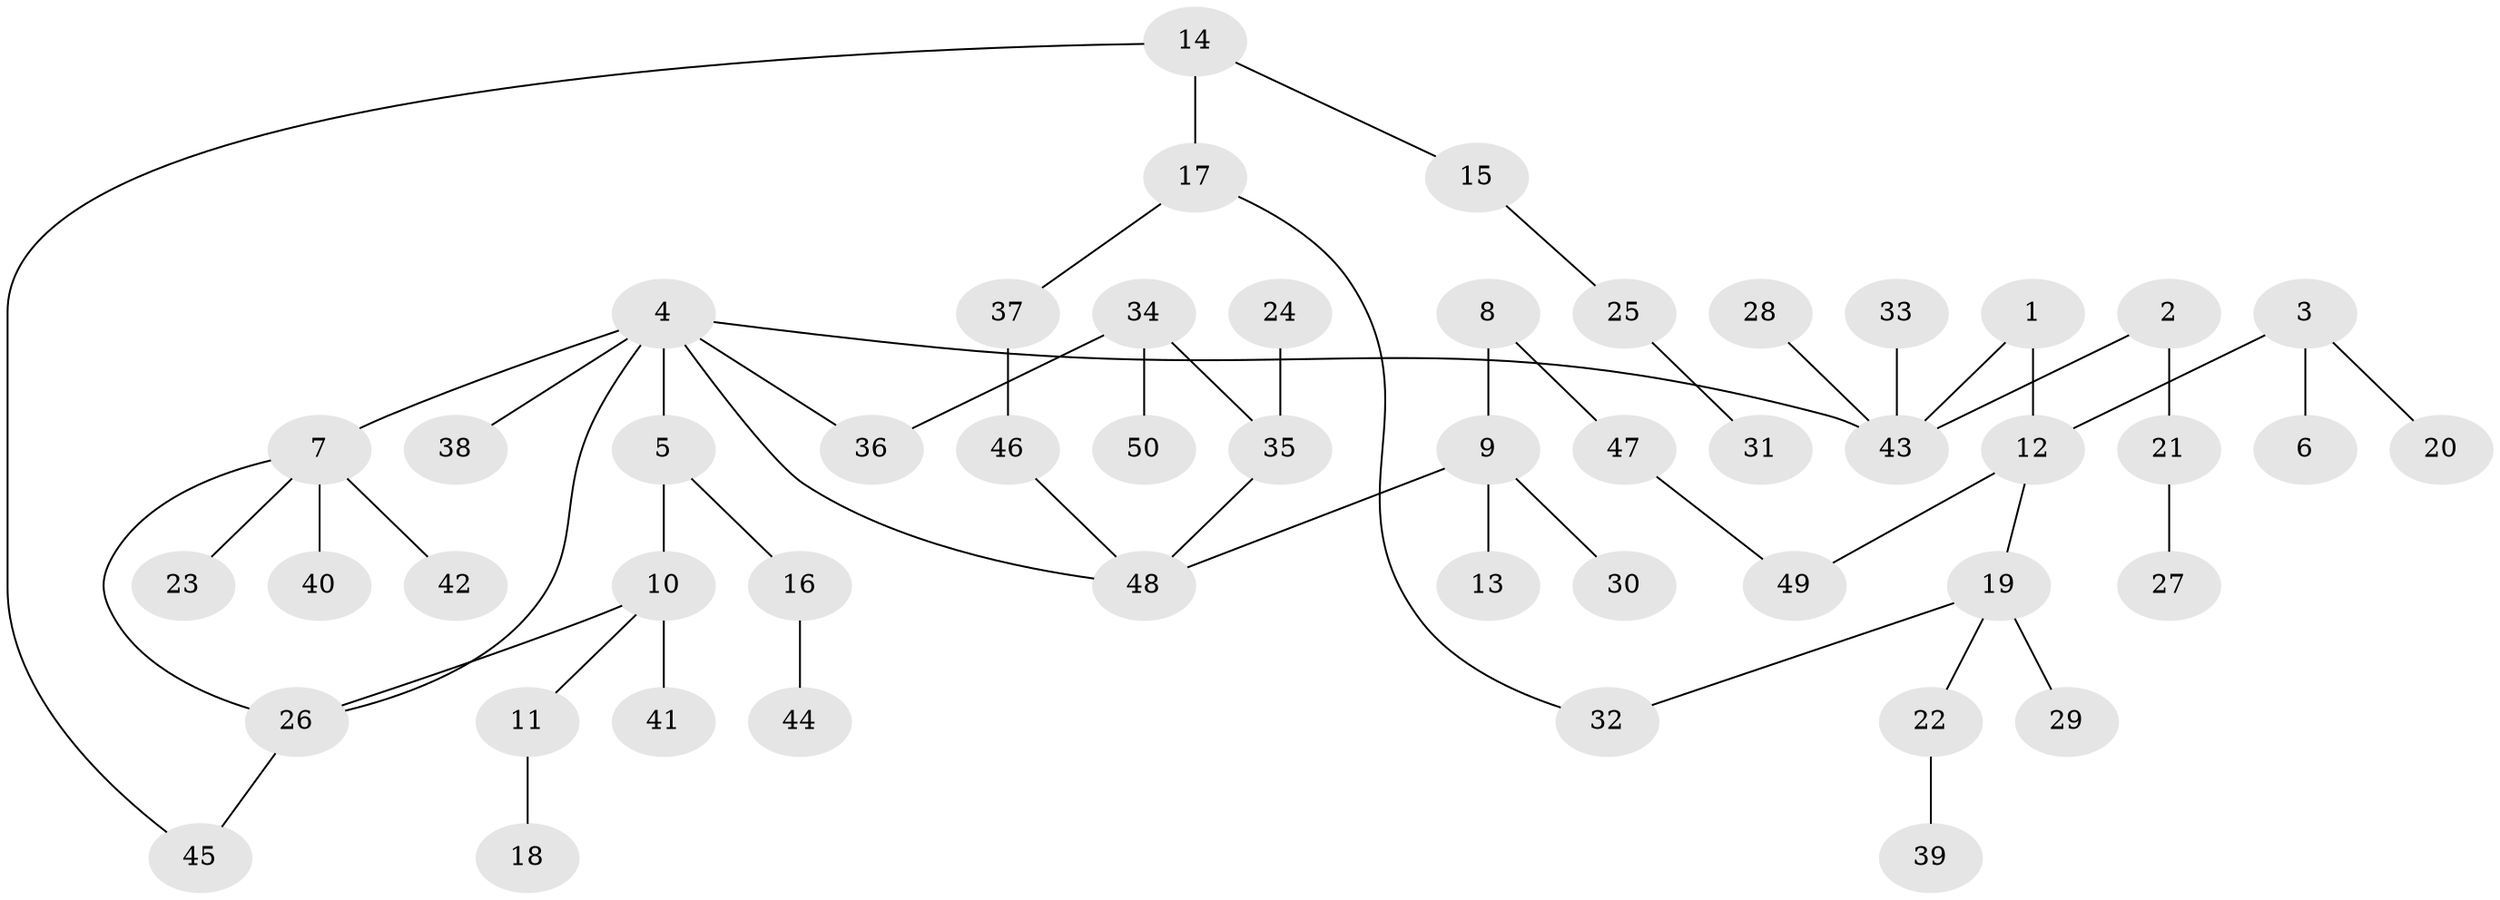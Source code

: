 // original degree distribution, {5: 0.04040404040404041, 4: 0.06060606060606061, 7: 0.020202020202020204, 2: 0.29292929292929293, 6: 0.020202020202020204, 3: 0.12121212121212122, 1: 0.4444444444444444}
// Generated by graph-tools (version 1.1) at 2025/01/03/09/25 03:01:11]
// undirected, 50 vertices, 55 edges
graph export_dot {
graph [start="1"]
  node [color=gray90,style=filled];
  1;
  2;
  3;
  4;
  5;
  6;
  7;
  8;
  9;
  10;
  11;
  12;
  13;
  14;
  15;
  16;
  17;
  18;
  19;
  20;
  21;
  22;
  23;
  24;
  25;
  26;
  27;
  28;
  29;
  30;
  31;
  32;
  33;
  34;
  35;
  36;
  37;
  38;
  39;
  40;
  41;
  42;
  43;
  44;
  45;
  46;
  47;
  48;
  49;
  50;
  1 -- 12 [weight=1.0];
  1 -- 43 [weight=1.0];
  2 -- 21 [weight=1.0];
  2 -- 43 [weight=1.0];
  3 -- 6 [weight=1.0];
  3 -- 12 [weight=1.0];
  3 -- 20 [weight=1.0];
  4 -- 5 [weight=1.0];
  4 -- 7 [weight=1.0];
  4 -- 26 [weight=1.0];
  4 -- 36 [weight=1.0];
  4 -- 38 [weight=1.0];
  4 -- 43 [weight=1.0];
  4 -- 48 [weight=1.0];
  5 -- 10 [weight=1.0];
  5 -- 16 [weight=1.0];
  7 -- 23 [weight=1.0];
  7 -- 26 [weight=1.0];
  7 -- 40 [weight=1.0];
  7 -- 42 [weight=1.0];
  8 -- 9 [weight=1.0];
  8 -- 47 [weight=1.0];
  9 -- 13 [weight=1.0];
  9 -- 30 [weight=1.0];
  9 -- 48 [weight=1.0];
  10 -- 11 [weight=1.0];
  10 -- 26 [weight=1.0];
  10 -- 41 [weight=1.0];
  11 -- 18 [weight=1.0];
  12 -- 19 [weight=1.0];
  12 -- 49 [weight=1.0];
  14 -- 15 [weight=1.0];
  14 -- 17 [weight=1.0];
  14 -- 45 [weight=1.0];
  15 -- 25 [weight=1.0];
  16 -- 44 [weight=1.0];
  17 -- 32 [weight=1.0];
  17 -- 37 [weight=1.0];
  19 -- 22 [weight=1.0];
  19 -- 29 [weight=1.0];
  19 -- 32 [weight=1.0];
  21 -- 27 [weight=1.0];
  22 -- 39 [weight=1.0];
  24 -- 35 [weight=1.0];
  25 -- 31 [weight=1.0];
  26 -- 45 [weight=1.0];
  28 -- 43 [weight=1.0];
  33 -- 43 [weight=1.0];
  34 -- 35 [weight=1.0];
  34 -- 36 [weight=1.0];
  34 -- 50 [weight=1.0];
  35 -- 48 [weight=1.0];
  37 -- 46 [weight=1.0];
  46 -- 48 [weight=1.0];
  47 -- 49 [weight=1.0];
}
